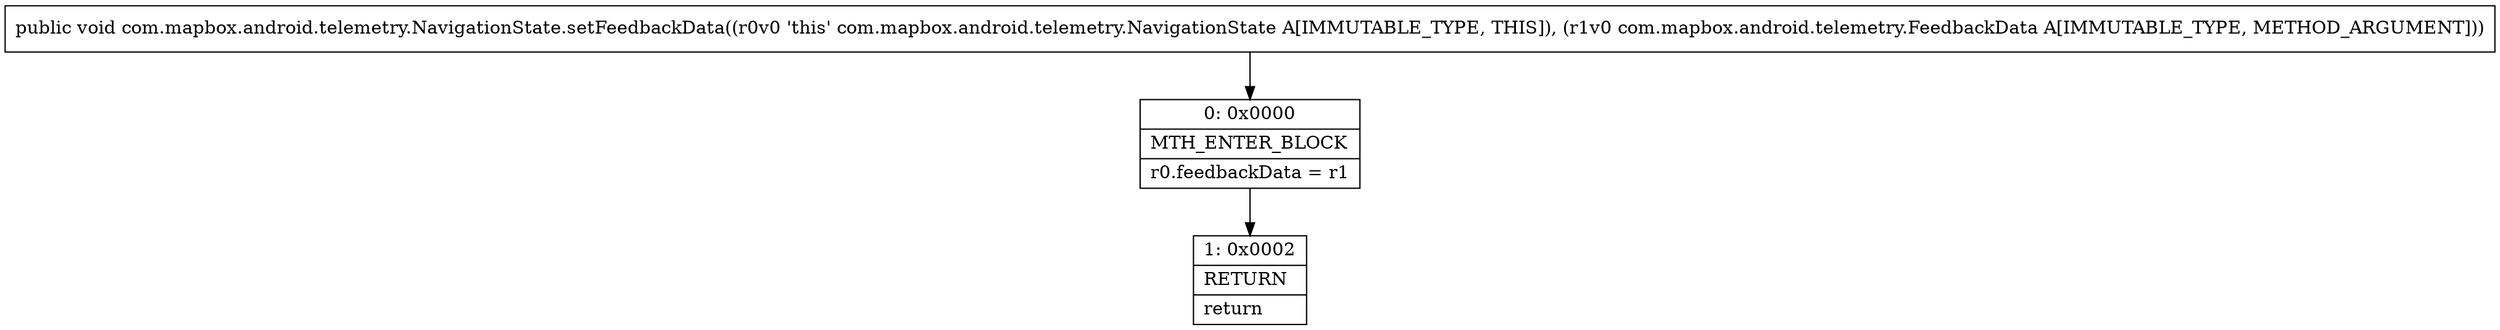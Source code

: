 digraph "CFG forcom.mapbox.android.telemetry.NavigationState.setFeedbackData(Lcom\/mapbox\/android\/telemetry\/FeedbackData;)V" {
Node_0 [shape=record,label="{0\:\ 0x0000|MTH_ENTER_BLOCK\l|r0.feedbackData = r1\l}"];
Node_1 [shape=record,label="{1\:\ 0x0002|RETURN\l|return\l}"];
MethodNode[shape=record,label="{public void com.mapbox.android.telemetry.NavigationState.setFeedbackData((r0v0 'this' com.mapbox.android.telemetry.NavigationState A[IMMUTABLE_TYPE, THIS]), (r1v0 com.mapbox.android.telemetry.FeedbackData A[IMMUTABLE_TYPE, METHOD_ARGUMENT])) }"];
MethodNode -> Node_0;
Node_0 -> Node_1;
}

